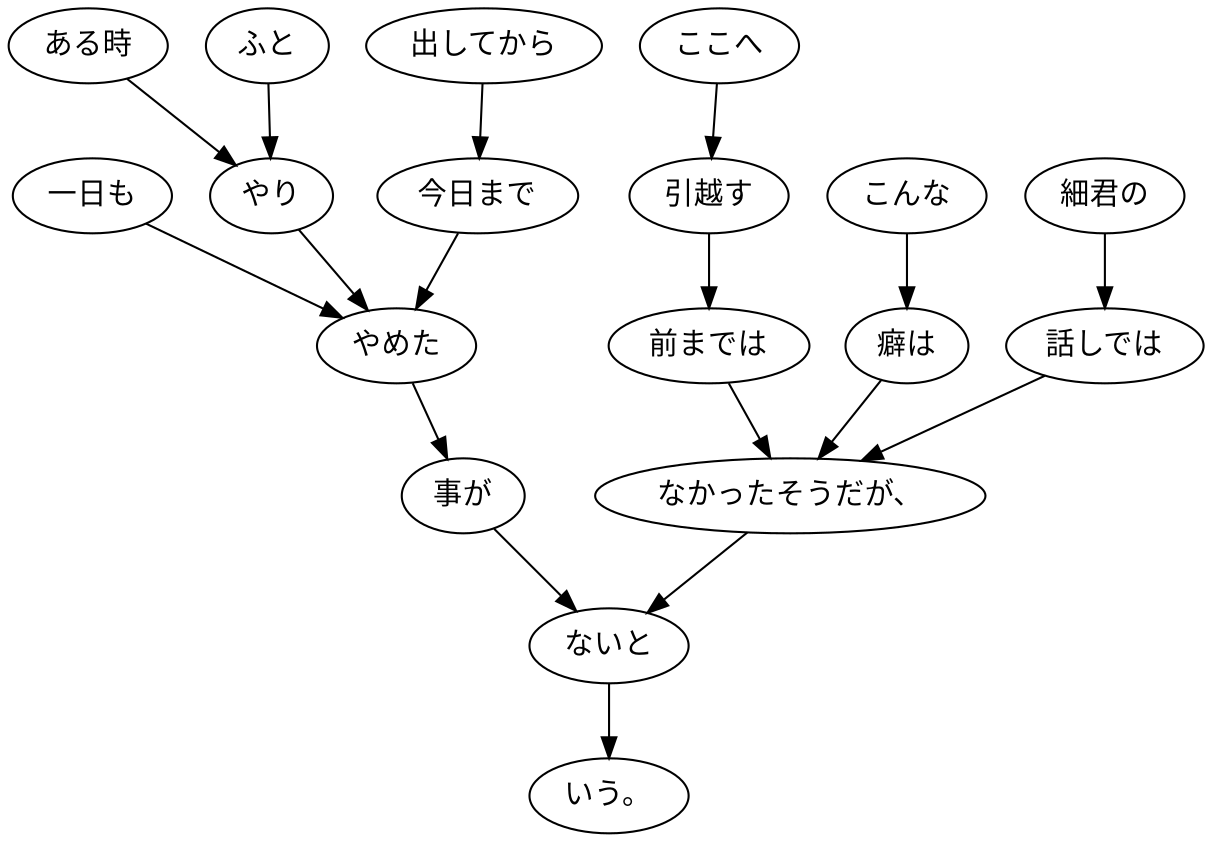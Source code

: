 digraph graph945 {
	node0 [label="細君の"];
	node1 [label="話しでは"];
	node2 [label="ここへ"];
	node3 [label="引越す"];
	node4 [label="前までは"];
	node5 [label="こんな"];
	node6 [label="癖は"];
	node7 [label="なかったそうだが、"];
	node8 [label="ある時"];
	node9 [label="ふと"];
	node10 [label="やり"];
	node11 [label="出してから"];
	node12 [label="今日まで"];
	node13 [label="一日も"];
	node14 [label="やめた"];
	node15 [label="事が"];
	node16 [label="ないと"];
	node17 [label="いう。"];
	node0 -> node1;
	node1 -> node7;
	node2 -> node3;
	node3 -> node4;
	node4 -> node7;
	node5 -> node6;
	node6 -> node7;
	node7 -> node16;
	node8 -> node10;
	node9 -> node10;
	node10 -> node14;
	node11 -> node12;
	node12 -> node14;
	node13 -> node14;
	node14 -> node15;
	node15 -> node16;
	node16 -> node17;
}
